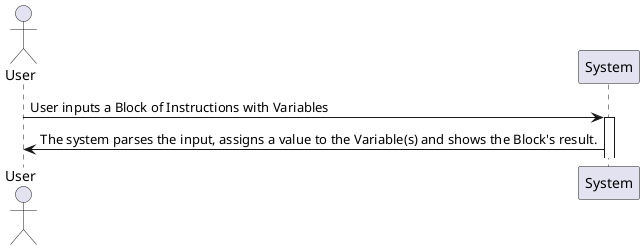 @startuml
actor User 
participant "System" as Sys
User -> Sys : User inputs a Block of Instructions with Variables
activate Sys
Sys -> User : The system parses the input, assigns a value to the Variable(s) and shows the Block's result.
@enduml
